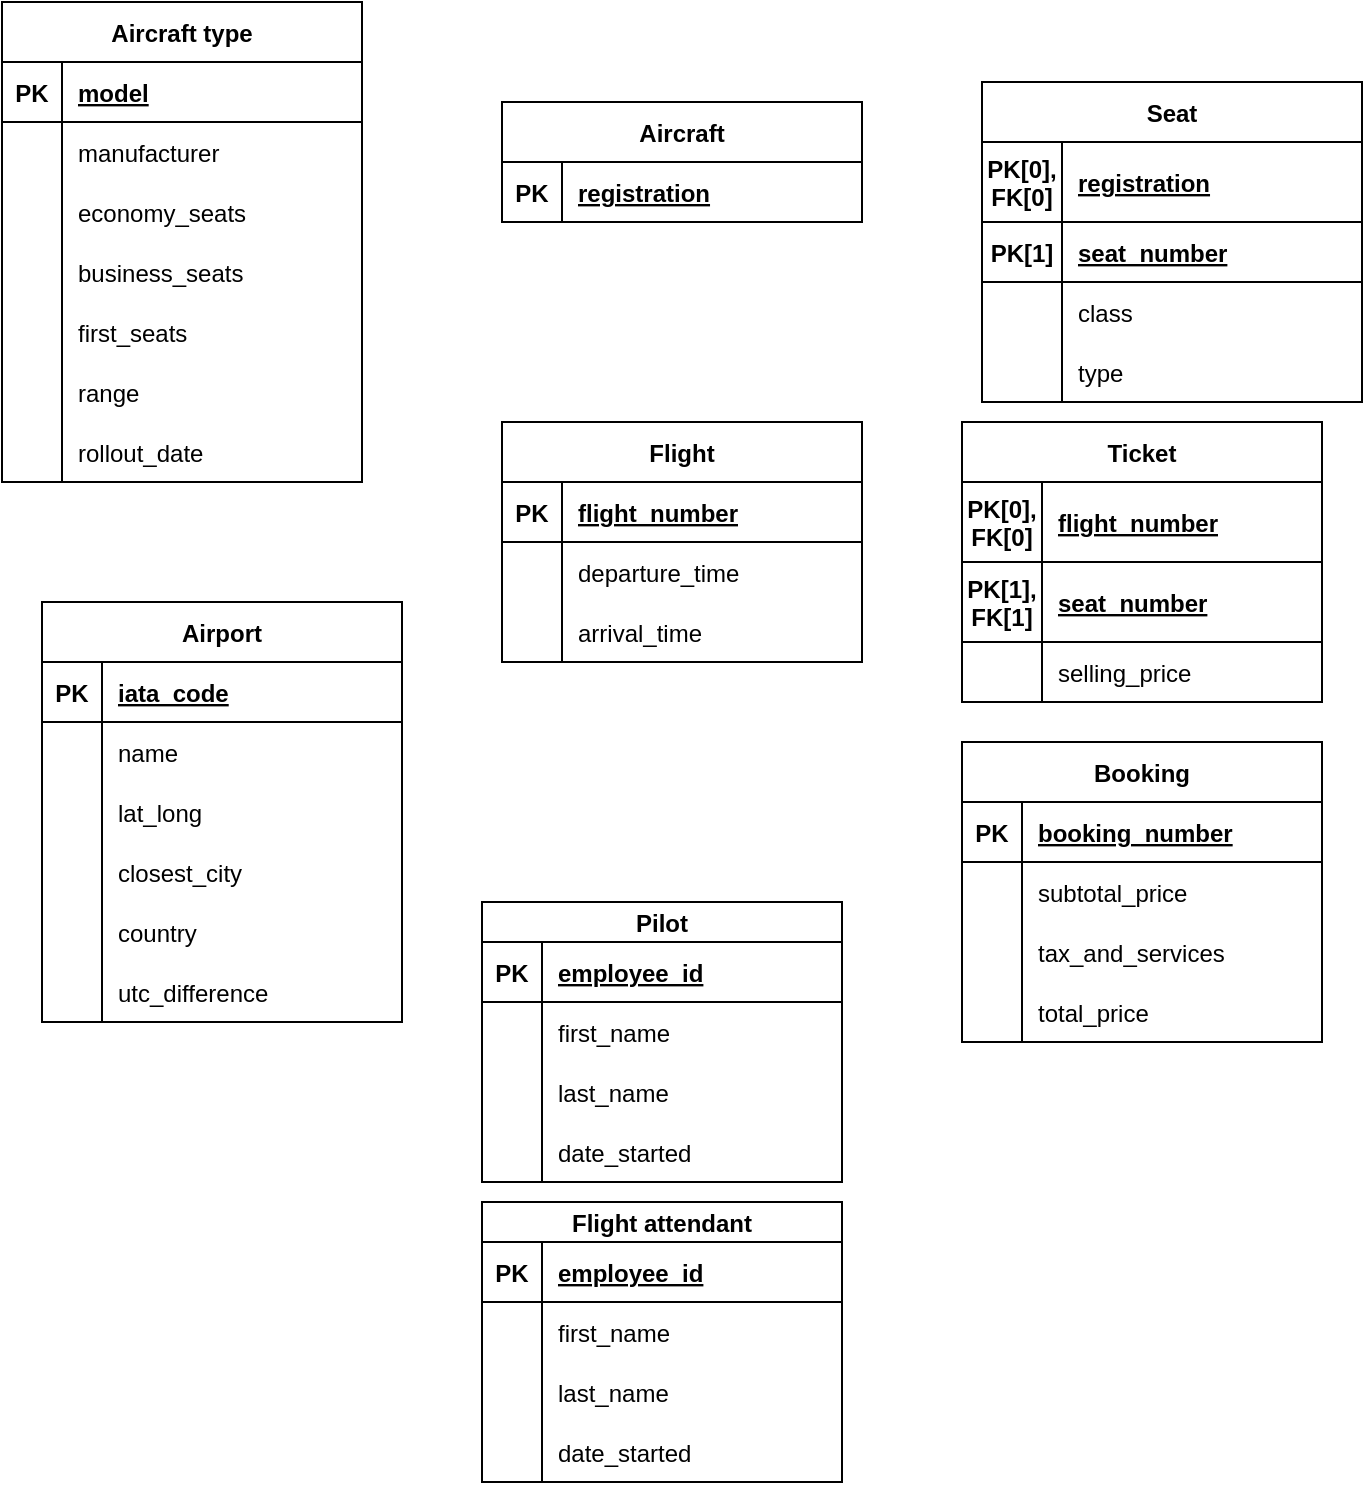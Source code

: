 <mxfile version="13.8.0" type="github">
  <diagram id="R2lEEEUBdFMjLlhIrx00" name="Page-1">
    <mxGraphModel dx="633" dy="665" grid="1" gridSize="10" guides="1" tooltips="1" connect="1" arrows="1" fold="1" page="1" pageScale="1" pageWidth="850" pageHeight="1100" math="0" shadow="0" extFonts="Permanent Marker^https://fonts.googleapis.com/css?family=Permanent+Marker">
      <root>
        <mxCell id="0" />
        <mxCell id="1" parent="0" />
        <mxCell id="omaE2LV8dUg3B53Vwz0E-17" value="Airport" style="shape=table;startSize=30;container=1;collapsible=1;childLayout=tableLayout;fixedRows=1;rowLines=0;fontStyle=1;align=center;resizeLast=1;" vertex="1" parent="1">
          <mxGeometry x="60" y="520" width="180" height="210" as="geometry">
            <mxRectangle x="60" y="310" width="70" height="30" as="alternateBounds" />
          </mxGeometry>
        </mxCell>
        <mxCell id="omaE2LV8dUg3B53Vwz0E-18" value="" style="shape=partialRectangle;collapsible=0;dropTarget=0;pointerEvents=0;fillColor=none;top=0;left=0;bottom=1;right=0;points=[[0,0.5],[1,0.5]];portConstraint=eastwest;" vertex="1" parent="omaE2LV8dUg3B53Vwz0E-17">
          <mxGeometry y="30" width="180" height="30" as="geometry" />
        </mxCell>
        <mxCell id="omaE2LV8dUg3B53Vwz0E-19" value="PK" style="shape=partialRectangle;connectable=0;fillColor=none;top=0;left=0;bottom=0;right=0;fontStyle=1;overflow=hidden;" vertex="1" parent="omaE2LV8dUg3B53Vwz0E-18">
          <mxGeometry width="30" height="30" as="geometry" />
        </mxCell>
        <mxCell id="omaE2LV8dUg3B53Vwz0E-20" value="iata_code" style="shape=partialRectangle;connectable=0;fillColor=none;top=0;left=0;bottom=0;right=0;align=left;spacingLeft=6;fontStyle=5;overflow=hidden;" vertex="1" parent="omaE2LV8dUg3B53Vwz0E-18">
          <mxGeometry x="30" width="150" height="30" as="geometry" />
        </mxCell>
        <mxCell id="omaE2LV8dUg3B53Vwz0E-21" value="" style="shape=partialRectangle;collapsible=0;dropTarget=0;pointerEvents=0;fillColor=none;top=0;left=0;bottom=0;right=0;points=[[0,0.5],[1,0.5]];portConstraint=eastwest;" vertex="1" parent="omaE2LV8dUg3B53Vwz0E-17">
          <mxGeometry y="60" width="180" height="30" as="geometry" />
        </mxCell>
        <mxCell id="omaE2LV8dUg3B53Vwz0E-22" value="" style="shape=partialRectangle;connectable=0;fillColor=none;top=0;left=0;bottom=0;right=0;editable=1;overflow=hidden;" vertex="1" parent="omaE2LV8dUg3B53Vwz0E-21">
          <mxGeometry width="30" height="30" as="geometry" />
        </mxCell>
        <mxCell id="omaE2LV8dUg3B53Vwz0E-23" value="name" style="shape=partialRectangle;connectable=0;fillColor=none;top=0;left=0;bottom=0;right=0;align=left;spacingLeft=6;overflow=hidden;" vertex="1" parent="omaE2LV8dUg3B53Vwz0E-21">
          <mxGeometry x="30" width="150" height="30" as="geometry" />
        </mxCell>
        <mxCell id="omaE2LV8dUg3B53Vwz0E-27" value="" style="shape=partialRectangle;collapsible=0;dropTarget=0;pointerEvents=0;fillColor=none;top=0;left=0;bottom=0;right=0;points=[[0,0.5],[1,0.5]];portConstraint=eastwest;" vertex="1" parent="omaE2LV8dUg3B53Vwz0E-17">
          <mxGeometry y="90" width="180" height="30" as="geometry" />
        </mxCell>
        <mxCell id="omaE2LV8dUg3B53Vwz0E-28" value="" style="shape=partialRectangle;connectable=0;fillColor=none;top=0;left=0;bottom=0;right=0;editable=1;overflow=hidden;" vertex="1" parent="omaE2LV8dUg3B53Vwz0E-27">
          <mxGeometry width="30" height="30" as="geometry" />
        </mxCell>
        <mxCell id="omaE2LV8dUg3B53Vwz0E-29" value="lat_long" style="shape=partialRectangle;connectable=0;fillColor=none;top=0;left=0;bottom=0;right=0;align=left;spacingLeft=6;overflow=hidden;" vertex="1" parent="omaE2LV8dUg3B53Vwz0E-27">
          <mxGeometry x="30" width="150" height="30" as="geometry" />
        </mxCell>
        <mxCell id="omaE2LV8dUg3B53Vwz0E-24" value="" style="shape=partialRectangle;collapsible=0;dropTarget=0;pointerEvents=0;fillColor=none;top=0;left=0;bottom=0;right=0;points=[[0,0.5],[1,0.5]];portConstraint=eastwest;" vertex="1" parent="omaE2LV8dUg3B53Vwz0E-17">
          <mxGeometry y="120" width="180" height="30" as="geometry" />
        </mxCell>
        <mxCell id="omaE2LV8dUg3B53Vwz0E-25" value="" style="shape=partialRectangle;connectable=0;fillColor=none;top=0;left=0;bottom=0;right=0;editable=1;overflow=hidden;" vertex="1" parent="omaE2LV8dUg3B53Vwz0E-24">
          <mxGeometry width="30" height="30" as="geometry" />
        </mxCell>
        <mxCell id="omaE2LV8dUg3B53Vwz0E-26" value="closest_city" style="shape=partialRectangle;connectable=0;fillColor=none;top=0;left=0;bottom=0;right=0;align=left;spacingLeft=6;overflow=hidden;" vertex="1" parent="omaE2LV8dUg3B53Vwz0E-24">
          <mxGeometry x="30" width="150" height="30" as="geometry" />
        </mxCell>
        <mxCell id="omaE2LV8dUg3B53Vwz0E-45" style="shape=partialRectangle;collapsible=0;dropTarget=0;pointerEvents=0;fillColor=none;top=0;left=0;bottom=0;right=0;points=[[0,0.5],[1,0.5]];portConstraint=eastwest;" vertex="1" parent="omaE2LV8dUg3B53Vwz0E-17">
          <mxGeometry y="150" width="180" height="30" as="geometry" />
        </mxCell>
        <mxCell id="omaE2LV8dUg3B53Vwz0E-46" style="shape=partialRectangle;connectable=0;fillColor=none;top=0;left=0;bottom=0;right=0;editable=1;overflow=hidden;" vertex="1" parent="omaE2LV8dUg3B53Vwz0E-45">
          <mxGeometry width="30" height="30" as="geometry" />
        </mxCell>
        <mxCell id="omaE2LV8dUg3B53Vwz0E-47" value="country" style="shape=partialRectangle;connectable=0;fillColor=none;top=0;left=0;bottom=0;right=0;align=left;spacingLeft=6;overflow=hidden;" vertex="1" parent="omaE2LV8dUg3B53Vwz0E-45">
          <mxGeometry x="30" width="150" height="30" as="geometry" />
        </mxCell>
        <mxCell id="omaE2LV8dUg3B53Vwz0E-48" style="shape=partialRectangle;collapsible=0;dropTarget=0;pointerEvents=0;fillColor=none;top=0;left=0;bottom=0;right=0;points=[[0,0.5],[1,0.5]];portConstraint=eastwest;" vertex="1" parent="omaE2LV8dUg3B53Vwz0E-17">
          <mxGeometry y="180" width="180" height="30" as="geometry" />
        </mxCell>
        <mxCell id="omaE2LV8dUg3B53Vwz0E-49" style="shape=partialRectangle;connectable=0;fillColor=none;top=0;left=0;bottom=0;right=0;editable=1;overflow=hidden;" vertex="1" parent="omaE2LV8dUg3B53Vwz0E-48">
          <mxGeometry width="30" height="30" as="geometry" />
        </mxCell>
        <mxCell id="omaE2LV8dUg3B53Vwz0E-50" value="utc_difference" style="shape=partialRectangle;connectable=0;fillColor=none;top=0;left=0;bottom=0;right=0;align=left;spacingLeft=6;overflow=hidden;" vertex="1" parent="omaE2LV8dUg3B53Vwz0E-48">
          <mxGeometry x="30" width="150" height="30" as="geometry" />
        </mxCell>
        <mxCell id="omaE2LV8dUg3B53Vwz0E-83" value="Pilot" style="shape=table;startSize=20;container=1;collapsible=1;childLayout=tableLayout;fixedRows=1;rowLines=0;fontStyle=1;align=center;resizeLast=1;" vertex="1" parent="1">
          <mxGeometry x="280" y="670" width="180" height="140" as="geometry" />
        </mxCell>
        <mxCell id="omaE2LV8dUg3B53Vwz0E-84" value="" style="shape=partialRectangle;collapsible=0;dropTarget=0;pointerEvents=0;fillColor=none;top=0;left=0;bottom=1;right=0;points=[[0,0.5],[1,0.5]];portConstraint=eastwest;" vertex="1" parent="omaE2LV8dUg3B53Vwz0E-83">
          <mxGeometry y="20" width="180" height="30" as="geometry" />
        </mxCell>
        <mxCell id="omaE2LV8dUg3B53Vwz0E-85" value="PK" style="shape=partialRectangle;connectable=0;fillColor=none;top=0;left=0;bottom=0;right=0;fontStyle=1;overflow=hidden;" vertex="1" parent="omaE2LV8dUg3B53Vwz0E-84">
          <mxGeometry width="30" height="30" as="geometry" />
        </mxCell>
        <mxCell id="omaE2LV8dUg3B53Vwz0E-86" value="employee_id" style="shape=partialRectangle;connectable=0;fillColor=none;top=0;left=0;bottom=0;right=0;align=left;spacingLeft=6;fontStyle=5;overflow=hidden;" vertex="1" parent="omaE2LV8dUg3B53Vwz0E-84">
          <mxGeometry x="30" width="150" height="30" as="geometry" />
        </mxCell>
        <mxCell id="omaE2LV8dUg3B53Vwz0E-87" value="" style="shape=partialRectangle;collapsible=0;dropTarget=0;pointerEvents=0;fillColor=none;top=0;left=0;bottom=0;right=0;points=[[0,0.5],[1,0.5]];portConstraint=eastwest;" vertex="1" parent="omaE2LV8dUg3B53Vwz0E-83">
          <mxGeometry y="50" width="180" height="30" as="geometry" />
        </mxCell>
        <mxCell id="omaE2LV8dUg3B53Vwz0E-88" value="" style="shape=partialRectangle;connectable=0;fillColor=none;top=0;left=0;bottom=0;right=0;editable=1;overflow=hidden;" vertex="1" parent="omaE2LV8dUg3B53Vwz0E-87">
          <mxGeometry width="30" height="30" as="geometry" />
        </mxCell>
        <mxCell id="omaE2LV8dUg3B53Vwz0E-89" value="first_name" style="shape=partialRectangle;connectable=0;fillColor=none;top=0;left=0;bottom=0;right=0;align=left;spacingLeft=6;overflow=hidden;" vertex="1" parent="omaE2LV8dUg3B53Vwz0E-87">
          <mxGeometry x="30" width="150" height="30" as="geometry" />
        </mxCell>
        <mxCell id="omaE2LV8dUg3B53Vwz0E-90" value="" style="shape=partialRectangle;collapsible=0;dropTarget=0;pointerEvents=0;fillColor=none;top=0;left=0;bottom=0;right=0;points=[[0,0.5],[1,0.5]];portConstraint=eastwest;" vertex="1" parent="omaE2LV8dUg3B53Vwz0E-83">
          <mxGeometry y="80" width="180" height="30" as="geometry" />
        </mxCell>
        <mxCell id="omaE2LV8dUg3B53Vwz0E-91" value="" style="shape=partialRectangle;connectable=0;fillColor=none;top=0;left=0;bottom=0;right=0;editable=1;overflow=hidden;" vertex="1" parent="omaE2LV8dUg3B53Vwz0E-90">
          <mxGeometry width="30" height="30" as="geometry" />
        </mxCell>
        <mxCell id="omaE2LV8dUg3B53Vwz0E-92" value="last_name" style="shape=partialRectangle;connectable=0;fillColor=none;top=0;left=0;bottom=0;right=0;align=left;spacingLeft=6;overflow=hidden;" vertex="1" parent="omaE2LV8dUg3B53Vwz0E-90">
          <mxGeometry x="30" width="150" height="30" as="geometry" />
        </mxCell>
        <mxCell id="omaE2LV8dUg3B53Vwz0E-93" value="" style="shape=partialRectangle;collapsible=0;dropTarget=0;pointerEvents=0;fillColor=none;top=0;left=0;bottom=0;right=0;points=[[0,0.5],[1,0.5]];portConstraint=eastwest;" vertex="1" parent="omaE2LV8dUg3B53Vwz0E-83">
          <mxGeometry y="110" width="180" height="30" as="geometry" />
        </mxCell>
        <mxCell id="omaE2LV8dUg3B53Vwz0E-94" value="" style="shape=partialRectangle;connectable=0;fillColor=none;top=0;left=0;bottom=0;right=0;editable=1;overflow=hidden;" vertex="1" parent="omaE2LV8dUg3B53Vwz0E-93">
          <mxGeometry width="30" height="30" as="geometry" />
        </mxCell>
        <mxCell id="omaE2LV8dUg3B53Vwz0E-95" value="date_started" style="shape=partialRectangle;connectable=0;fillColor=none;top=0;left=0;bottom=0;right=0;align=left;spacingLeft=6;overflow=hidden;" vertex="1" parent="omaE2LV8dUg3B53Vwz0E-93">
          <mxGeometry x="30" width="150" height="30" as="geometry" />
        </mxCell>
        <mxCell id="omaE2LV8dUg3B53Vwz0E-51" value="Aircraft type" style="shape=table;startSize=30;container=1;collapsible=1;childLayout=tableLayout;fixedRows=1;rowLines=0;fontStyle=1;align=center;resizeLast=1;" vertex="1" parent="1">
          <mxGeometry x="40" y="220" width="180" height="240" as="geometry" />
        </mxCell>
        <mxCell id="omaE2LV8dUg3B53Vwz0E-52" value="" style="shape=partialRectangle;collapsible=0;dropTarget=0;pointerEvents=0;fillColor=none;top=0;left=0;bottom=1;right=0;points=[[0,0.5],[1,0.5]];portConstraint=eastwest;" vertex="1" parent="omaE2LV8dUg3B53Vwz0E-51">
          <mxGeometry y="30" width="180" height="30" as="geometry" />
        </mxCell>
        <mxCell id="omaE2LV8dUg3B53Vwz0E-53" value="PK" style="shape=partialRectangle;connectable=0;fillColor=none;top=0;left=0;bottom=0;right=0;fontStyle=1;overflow=hidden;" vertex="1" parent="omaE2LV8dUg3B53Vwz0E-52">
          <mxGeometry width="30" height="30" as="geometry" />
        </mxCell>
        <mxCell id="omaE2LV8dUg3B53Vwz0E-54" value="model" style="shape=partialRectangle;connectable=0;fillColor=none;top=0;left=0;bottom=0;right=0;align=left;spacingLeft=6;fontStyle=5;overflow=hidden;" vertex="1" parent="omaE2LV8dUg3B53Vwz0E-52">
          <mxGeometry x="30" width="150" height="30" as="geometry" />
        </mxCell>
        <mxCell id="omaE2LV8dUg3B53Vwz0E-55" value="" style="shape=partialRectangle;collapsible=0;dropTarget=0;pointerEvents=0;fillColor=none;top=0;left=0;bottom=0;right=0;points=[[0,0.5],[1,0.5]];portConstraint=eastwest;" vertex="1" parent="omaE2LV8dUg3B53Vwz0E-51">
          <mxGeometry y="60" width="180" height="30" as="geometry" />
        </mxCell>
        <mxCell id="omaE2LV8dUg3B53Vwz0E-56" value="" style="shape=partialRectangle;connectable=0;fillColor=none;top=0;left=0;bottom=0;right=0;editable=1;overflow=hidden;" vertex="1" parent="omaE2LV8dUg3B53Vwz0E-55">
          <mxGeometry width="30" height="30" as="geometry" />
        </mxCell>
        <mxCell id="omaE2LV8dUg3B53Vwz0E-57" value="manufacturer" style="shape=partialRectangle;connectable=0;fillColor=none;top=0;left=0;bottom=0;right=0;align=left;spacingLeft=6;overflow=hidden;" vertex="1" parent="omaE2LV8dUg3B53Vwz0E-55">
          <mxGeometry x="30" width="150" height="30" as="geometry" />
        </mxCell>
        <mxCell id="omaE2LV8dUg3B53Vwz0E-58" value="" style="shape=partialRectangle;collapsible=0;dropTarget=0;pointerEvents=0;fillColor=none;top=0;left=0;bottom=0;right=0;points=[[0,0.5],[1,0.5]];portConstraint=eastwest;" vertex="1" parent="omaE2LV8dUg3B53Vwz0E-51">
          <mxGeometry y="90" width="180" height="30" as="geometry" />
        </mxCell>
        <mxCell id="omaE2LV8dUg3B53Vwz0E-59" value="" style="shape=partialRectangle;connectable=0;fillColor=none;top=0;left=0;bottom=0;right=0;editable=1;overflow=hidden;" vertex="1" parent="omaE2LV8dUg3B53Vwz0E-58">
          <mxGeometry width="30" height="30" as="geometry" />
        </mxCell>
        <mxCell id="omaE2LV8dUg3B53Vwz0E-60" value="economy_seats" style="shape=partialRectangle;connectable=0;fillColor=none;top=0;left=0;bottom=0;right=0;align=left;spacingLeft=6;overflow=hidden;" vertex="1" parent="omaE2LV8dUg3B53Vwz0E-58">
          <mxGeometry x="30" width="150" height="30" as="geometry" />
        </mxCell>
        <mxCell id="omaE2LV8dUg3B53Vwz0E-61" value="" style="shape=partialRectangle;collapsible=0;dropTarget=0;pointerEvents=0;fillColor=none;top=0;left=0;bottom=0;right=0;points=[[0,0.5],[1,0.5]];portConstraint=eastwest;" vertex="1" parent="omaE2LV8dUg3B53Vwz0E-51">
          <mxGeometry y="120" width="180" height="30" as="geometry" />
        </mxCell>
        <mxCell id="omaE2LV8dUg3B53Vwz0E-62" value="" style="shape=partialRectangle;connectable=0;fillColor=none;top=0;left=0;bottom=0;right=0;editable=1;overflow=hidden;" vertex="1" parent="omaE2LV8dUg3B53Vwz0E-61">
          <mxGeometry width="30" height="30" as="geometry" />
        </mxCell>
        <mxCell id="omaE2LV8dUg3B53Vwz0E-63" value="business_seats" style="shape=partialRectangle;connectable=0;fillColor=none;top=0;left=0;bottom=0;right=0;align=left;spacingLeft=6;overflow=hidden;" vertex="1" parent="omaE2LV8dUg3B53Vwz0E-61">
          <mxGeometry x="30" width="150" height="30" as="geometry" />
        </mxCell>
        <mxCell id="omaE2LV8dUg3B53Vwz0E-64" style="shape=partialRectangle;collapsible=0;dropTarget=0;pointerEvents=0;fillColor=none;top=0;left=0;bottom=0;right=0;points=[[0,0.5],[1,0.5]];portConstraint=eastwest;" vertex="1" parent="omaE2LV8dUg3B53Vwz0E-51">
          <mxGeometry y="150" width="180" height="30" as="geometry" />
        </mxCell>
        <mxCell id="omaE2LV8dUg3B53Vwz0E-65" style="shape=partialRectangle;connectable=0;fillColor=none;top=0;left=0;bottom=0;right=0;editable=1;overflow=hidden;" vertex="1" parent="omaE2LV8dUg3B53Vwz0E-64">
          <mxGeometry width="30" height="30" as="geometry" />
        </mxCell>
        <mxCell id="omaE2LV8dUg3B53Vwz0E-66" value="first_seats" style="shape=partialRectangle;connectable=0;fillColor=none;top=0;left=0;bottom=0;right=0;align=left;spacingLeft=6;overflow=hidden;" vertex="1" parent="omaE2LV8dUg3B53Vwz0E-64">
          <mxGeometry x="30" width="150" height="30" as="geometry" />
        </mxCell>
        <mxCell id="omaE2LV8dUg3B53Vwz0E-67" style="shape=partialRectangle;collapsible=0;dropTarget=0;pointerEvents=0;fillColor=none;top=0;left=0;bottom=0;right=0;points=[[0,0.5],[1,0.5]];portConstraint=eastwest;" vertex="1" parent="omaE2LV8dUg3B53Vwz0E-51">
          <mxGeometry y="180" width="180" height="30" as="geometry" />
        </mxCell>
        <mxCell id="omaE2LV8dUg3B53Vwz0E-68" style="shape=partialRectangle;connectable=0;fillColor=none;top=0;left=0;bottom=0;right=0;editable=1;overflow=hidden;" vertex="1" parent="omaE2LV8dUg3B53Vwz0E-67">
          <mxGeometry width="30" height="30" as="geometry" />
        </mxCell>
        <mxCell id="omaE2LV8dUg3B53Vwz0E-69" value="range" style="shape=partialRectangle;connectable=0;fillColor=none;top=0;left=0;bottom=0;right=0;align=left;spacingLeft=6;overflow=hidden;" vertex="1" parent="omaE2LV8dUg3B53Vwz0E-67">
          <mxGeometry x="30" width="150" height="30" as="geometry" />
        </mxCell>
        <mxCell id="omaE2LV8dUg3B53Vwz0E-109" style="shape=partialRectangle;collapsible=0;dropTarget=0;pointerEvents=0;fillColor=none;top=0;left=0;bottom=0;right=0;points=[[0,0.5],[1,0.5]];portConstraint=eastwest;" vertex="1" parent="omaE2LV8dUg3B53Vwz0E-51">
          <mxGeometry y="210" width="180" height="30" as="geometry" />
        </mxCell>
        <mxCell id="omaE2LV8dUg3B53Vwz0E-110" style="shape=partialRectangle;connectable=0;fillColor=none;top=0;left=0;bottom=0;right=0;editable=1;overflow=hidden;" vertex="1" parent="omaE2LV8dUg3B53Vwz0E-109">
          <mxGeometry width="30" height="30" as="geometry" />
        </mxCell>
        <mxCell id="omaE2LV8dUg3B53Vwz0E-111" value="rollout_date" style="shape=partialRectangle;connectable=0;fillColor=none;top=0;left=0;bottom=0;right=0;align=left;spacingLeft=6;overflow=hidden;" vertex="1" parent="omaE2LV8dUg3B53Vwz0E-109">
          <mxGeometry x="30" width="150" height="30" as="geometry" />
        </mxCell>
        <mxCell id="omaE2LV8dUg3B53Vwz0E-113" value="Seat" style="shape=table;startSize=30;container=1;collapsible=1;childLayout=tableLayout;fixedRows=1;rowLines=0;fontStyle=1;align=center;resizeLast=1;" vertex="1" parent="1">
          <mxGeometry x="530" y="260" width="190" height="160" as="geometry" />
        </mxCell>
        <mxCell id="omaE2LV8dUg3B53Vwz0E-114" value="" style="shape=partialRectangle;collapsible=0;dropTarget=0;pointerEvents=0;fillColor=none;top=0;left=0;bottom=1;right=0;points=[[0,0.5],[1,0.5]];portConstraint=eastwest;" vertex="1" parent="omaE2LV8dUg3B53Vwz0E-113">
          <mxGeometry y="30" width="190" height="40" as="geometry" />
        </mxCell>
        <mxCell id="omaE2LV8dUg3B53Vwz0E-115" value="PK[0],&#xa;FK[0]" style="shape=partialRectangle;connectable=0;fillColor=none;top=0;left=0;bottom=0;right=0;fontStyle=1;overflow=hidden;" vertex="1" parent="omaE2LV8dUg3B53Vwz0E-114">
          <mxGeometry width="40" height="40" as="geometry" />
        </mxCell>
        <mxCell id="omaE2LV8dUg3B53Vwz0E-116" value="registration" style="shape=partialRectangle;connectable=0;fillColor=none;top=0;left=0;bottom=0;right=0;align=left;spacingLeft=6;fontStyle=5;overflow=hidden;" vertex="1" parent="omaE2LV8dUg3B53Vwz0E-114">
          <mxGeometry x="40" width="150" height="40" as="geometry" />
        </mxCell>
        <mxCell id="omaE2LV8dUg3B53Vwz0E-129" style="shape=partialRectangle;collapsible=0;dropTarget=0;pointerEvents=0;fillColor=none;top=0;left=0;bottom=1;right=0;points=[[0,0.5],[1,0.5]];portConstraint=eastwest;" vertex="1" parent="omaE2LV8dUg3B53Vwz0E-113">
          <mxGeometry y="70" width="190" height="30" as="geometry" />
        </mxCell>
        <mxCell id="omaE2LV8dUg3B53Vwz0E-130" value="PK[1]" style="shape=partialRectangle;connectable=0;fillColor=none;top=0;left=0;bottom=0;right=0;fontStyle=1;overflow=hidden;" vertex="1" parent="omaE2LV8dUg3B53Vwz0E-129">
          <mxGeometry width="40" height="30" as="geometry" />
        </mxCell>
        <mxCell id="omaE2LV8dUg3B53Vwz0E-131" value="seat_number" style="shape=partialRectangle;connectable=0;fillColor=none;top=0;left=0;bottom=0;right=0;align=left;spacingLeft=6;fontStyle=5;overflow=hidden;" vertex="1" parent="omaE2LV8dUg3B53Vwz0E-129">
          <mxGeometry x="40" width="150" height="30" as="geometry" />
        </mxCell>
        <mxCell id="omaE2LV8dUg3B53Vwz0E-117" value="" style="shape=partialRectangle;collapsible=0;dropTarget=0;pointerEvents=0;fillColor=none;top=0;left=0;bottom=0;right=0;points=[[0,0.5],[1,0.5]];portConstraint=eastwest;" vertex="1" parent="omaE2LV8dUg3B53Vwz0E-113">
          <mxGeometry y="100" width="190" height="30" as="geometry" />
        </mxCell>
        <mxCell id="omaE2LV8dUg3B53Vwz0E-118" value="" style="shape=partialRectangle;connectable=0;fillColor=none;top=0;left=0;bottom=0;right=0;editable=1;overflow=hidden;" vertex="1" parent="omaE2LV8dUg3B53Vwz0E-117">
          <mxGeometry width="40" height="30" as="geometry" />
        </mxCell>
        <mxCell id="omaE2LV8dUg3B53Vwz0E-119" value="class" style="shape=partialRectangle;connectable=0;fillColor=none;top=0;left=0;bottom=0;right=0;align=left;spacingLeft=6;overflow=hidden;" vertex="1" parent="omaE2LV8dUg3B53Vwz0E-117">
          <mxGeometry x="40" width="150" height="30" as="geometry" />
        </mxCell>
        <mxCell id="omaE2LV8dUg3B53Vwz0E-120" value="" style="shape=partialRectangle;collapsible=0;dropTarget=0;pointerEvents=0;fillColor=none;top=0;left=0;bottom=0;right=0;points=[[0,0.5],[1,0.5]];portConstraint=eastwest;" vertex="1" parent="omaE2LV8dUg3B53Vwz0E-113">
          <mxGeometry y="130" width="190" height="30" as="geometry" />
        </mxCell>
        <mxCell id="omaE2LV8dUg3B53Vwz0E-121" value="" style="shape=partialRectangle;connectable=0;fillColor=none;top=0;left=0;bottom=0;right=0;editable=1;overflow=hidden;" vertex="1" parent="omaE2LV8dUg3B53Vwz0E-120">
          <mxGeometry width="40" height="30" as="geometry" />
        </mxCell>
        <mxCell id="omaE2LV8dUg3B53Vwz0E-122" value="type" style="shape=partialRectangle;connectable=0;fillColor=none;top=0;left=0;bottom=0;right=0;align=left;spacingLeft=6;overflow=hidden;" vertex="1" parent="omaE2LV8dUg3B53Vwz0E-120">
          <mxGeometry x="40" width="150" height="30" as="geometry" />
        </mxCell>
        <mxCell id="omaE2LV8dUg3B53Vwz0E-70" value="Aircraft" style="shape=table;startSize=30;container=1;collapsible=1;childLayout=tableLayout;fixedRows=1;rowLines=0;fontStyle=1;align=center;resizeLast=1;" vertex="1" parent="1">
          <mxGeometry x="290" y="270" width="180" height="60" as="geometry" />
        </mxCell>
        <mxCell id="omaE2LV8dUg3B53Vwz0E-71" value="" style="shape=partialRectangle;collapsible=0;dropTarget=0;pointerEvents=0;fillColor=none;top=0;left=0;bottom=1;right=0;points=[[0,0.5],[1,0.5]];portConstraint=eastwest;" vertex="1" parent="omaE2LV8dUg3B53Vwz0E-70">
          <mxGeometry y="30" width="180" height="30" as="geometry" />
        </mxCell>
        <mxCell id="omaE2LV8dUg3B53Vwz0E-72" value="PK" style="shape=partialRectangle;connectable=0;fillColor=none;top=0;left=0;bottom=0;right=0;fontStyle=1;overflow=hidden;" vertex="1" parent="omaE2LV8dUg3B53Vwz0E-71">
          <mxGeometry width="30" height="30" as="geometry" />
        </mxCell>
        <mxCell id="omaE2LV8dUg3B53Vwz0E-73" value="registration" style="shape=partialRectangle;connectable=0;fillColor=none;top=0;left=0;bottom=0;right=0;align=left;spacingLeft=6;fontStyle=5;overflow=hidden;" vertex="1" parent="omaE2LV8dUg3B53Vwz0E-71">
          <mxGeometry x="30" width="150" height="30" as="geometry" />
        </mxCell>
        <mxCell id="omaE2LV8dUg3B53Vwz0E-4" value="Flight" style="shape=table;startSize=30;container=1;collapsible=1;childLayout=tableLayout;fixedRows=1;rowLines=0;fontStyle=1;align=center;resizeLast=1;" vertex="1" parent="1">
          <mxGeometry x="290" y="430" width="180" height="120" as="geometry" />
        </mxCell>
        <mxCell id="omaE2LV8dUg3B53Vwz0E-5" value="" style="shape=partialRectangle;collapsible=0;dropTarget=0;pointerEvents=0;fillColor=none;top=0;left=0;bottom=1;right=0;points=[[0,0.5],[1,0.5]];portConstraint=eastwest;" vertex="1" parent="omaE2LV8dUg3B53Vwz0E-4">
          <mxGeometry y="30" width="180" height="30" as="geometry" />
        </mxCell>
        <mxCell id="omaE2LV8dUg3B53Vwz0E-6" value="PK" style="shape=partialRectangle;connectable=0;fillColor=none;top=0;left=0;bottom=0;right=0;fontStyle=1;overflow=hidden;" vertex="1" parent="omaE2LV8dUg3B53Vwz0E-5">
          <mxGeometry width="30" height="30" as="geometry" />
        </mxCell>
        <mxCell id="omaE2LV8dUg3B53Vwz0E-7" value="flight_number" style="shape=partialRectangle;connectable=0;fillColor=none;top=0;left=0;bottom=0;right=0;align=left;spacingLeft=6;fontStyle=5;overflow=hidden;" vertex="1" parent="omaE2LV8dUg3B53Vwz0E-5">
          <mxGeometry x="30" width="150" height="30" as="geometry" />
        </mxCell>
        <mxCell id="omaE2LV8dUg3B53Vwz0E-8" value="" style="shape=partialRectangle;collapsible=0;dropTarget=0;pointerEvents=0;fillColor=none;top=0;left=0;bottom=0;right=0;points=[[0,0.5],[1,0.5]];portConstraint=eastwest;" vertex="1" parent="omaE2LV8dUg3B53Vwz0E-4">
          <mxGeometry y="60" width="180" height="30" as="geometry" />
        </mxCell>
        <mxCell id="omaE2LV8dUg3B53Vwz0E-9" value="" style="shape=partialRectangle;connectable=0;fillColor=none;top=0;left=0;bottom=0;right=0;editable=1;overflow=hidden;" vertex="1" parent="omaE2LV8dUg3B53Vwz0E-8">
          <mxGeometry width="30" height="30" as="geometry" />
        </mxCell>
        <mxCell id="omaE2LV8dUg3B53Vwz0E-10" value="departure_time" style="shape=partialRectangle;connectable=0;fillColor=none;top=0;left=0;bottom=0;right=0;align=left;spacingLeft=6;overflow=hidden;" vertex="1" parent="omaE2LV8dUg3B53Vwz0E-8">
          <mxGeometry x="30" width="150" height="30" as="geometry" />
        </mxCell>
        <mxCell id="omaE2LV8dUg3B53Vwz0E-11" value="" style="shape=partialRectangle;collapsible=0;dropTarget=0;pointerEvents=0;fillColor=none;top=0;left=0;bottom=0;right=0;points=[[0,0.5],[1,0.5]];portConstraint=eastwest;" vertex="1" parent="omaE2LV8dUg3B53Vwz0E-4">
          <mxGeometry y="90" width="180" height="30" as="geometry" />
        </mxCell>
        <mxCell id="omaE2LV8dUg3B53Vwz0E-12" value="" style="shape=partialRectangle;connectable=0;fillColor=none;top=0;left=0;bottom=0;right=0;editable=1;overflow=hidden;" vertex="1" parent="omaE2LV8dUg3B53Vwz0E-11">
          <mxGeometry width="30" height="30" as="geometry" />
        </mxCell>
        <mxCell id="omaE2LV8dUg3B53Vwz0E-13" value="arrival_time" style="shape=partialRectangle;connectable=0;fillColor=none;top=0;left=0;bottom=0;right=0;align=left;spacingLeft=6;overflow=hidden;" vertex="1" parent="omaE2LV8dUg3B53Vwz0E-11">
          <mxGeometry x="30" width="150" height="30" as="geometry" />
        </mxCell>
        <mxCell id="omaE2LV8dUg3B53Vwz0E-132" value="Ticket" style="shape=table;startSize=30;container=1;collapsible=1;childLayout=tableLayout;fixedRows=1;rowLines=0;fontStyle=1;align=center;resizeLast=1;" vertex="1" parent="1">
          <mxGeometry x="520" y="430" width="180" height="140" as="geometry" />
        </mxCell>
        <mxCell id="omaE2LV8dUg3B53Vwz0E-133" value="" style="shape=partialRectangle;collapsible=0;dropTarget=0;pointerEvents=0;fillColor=none;top=0;left=0;bottom=1;right=0;points=[[0,0.5],[1,0.5]];portConstraint=eastwest;" vertex="1" parent="omaE2LV8dUg3B53Vwz0E-132">
          <mxGeometry y="30" width="180" height="40" as="geometry" />
        </mxCell>
        <mxCell id="omaE2LV8dUg3B53Vwz0E-134" value="PK[0],&#xa;FK[0]" style="shape=partialRectangle;connectable=0;fillColor=none;top=0;left=0;bottom=0;right=0;fontStyle=1;overflow=hidden;" vertex="1" parent="omaE2LV8dUg3B53Vwz0E-133">
          <mxGeometry width="40" height="40" as="geometry" />
        </mxCell>
        <mxCell id="omaE2LV8dUg3B53Vwz0E-135" value="flight_number" style="shape=partialRectangle;connectable=0;fillColor=none;top=0;left=0;bottom=0;right=0;align=left;spacingLeft=6;fontStyle=5;overflow=hidden;" vertex="1" parent="omaE2LV8dUg3B53Vwz0E-133">
          <mxGeometry x="40" width="140" height="40" as="geometry" />
        </mxCell>
        <mxCell id="omaE2LV8dUg3B53Vwz0E-148" style="shape=partialRectangle;collapsible=0;dropTarget=0;pointerEvents=0;fillColor=none;top=0;left=0;bottom=1;right=0;points=[[0,0.5],[1,0.5]];portConstraint=eastwest;" vertex="1" parent="omaE2LV8dUg3B53Vwz0E-132">
          <mxGeometry y="70" width="180" height="40" as="geometry" />
        </mxCell>
        <mxCell id="omaE2LV8dUg3B53Vwz0E-149" value="PK[1],&#xa;FK[1]" style="shape=partialRectangle;connectable=0;fillColor=none;top=0;left=0;bottom=0;right=0;fontStyle=1;overflow=hidden;" vertex="1" parent="omaE2LV8dUg3B53Vwz0E-148">
          <mxGeometry width="40" height="40" as="geometry" />
        </mxCell>
        <mxCell id="omaE2LV8dUg3B53Vwz0E-150" value="seat_number" style="shape=partialRectangle;connectable=0;fillColor=none;top=0;left=0;bottom=0;right=0;align=left;spacingLeft=6;fontStyle=5;overflow=hidden;" vertex="1" parent="omaE2LV8dUg3B53Vwz0E-148">
          <mxGeometry x="40" width="140" height="40" as="geometry" />
        </mxCell>
        <mxCell id="omaE2LV8dUg3B53Vwz0E-136" value="" style="shape=partialRectangle;collapsible=0;dropTarget=0;pointerEvents=0;fillColor=none;top=0;left=0;bottom=0;right=0;points=[[0,0.5],[1,0.5]];portConstraint=eastwest;" vertex="1" parent="omaE2LV8dUg3B53Vwz0E-132">
          <mxGeometry y="110" width="180" height="30" as="geometry" />
        </mxCell>
        <mxCell id="omaE2LV8dUg3B53Vwz0E-137" value="" style="shape=partialRectangle;connectable=0;fillColor=none;top=0;left=0;bottom=0;right=0;editable=1;overflow=hidden;" vertex="1" parent="omaE2LV8dUg3B53Vwz0E-136">
          <mxGeometry width="40" height="30" as="geometry" />
        </mxCell>
        <mxCell id="omaE2LV8dUg3B53Vwz0E-138" value="selling_price" style="shape=partialRectangle;connectable=0;fillColor=none;top=0;left=0;bottom=0;right=0;align=left;spacingLeft=6;overflow=hidden;" vertex="1" parent="omaE2LV8dUg3B53Vwz0E-136">
          <mxGeometry x="40" width="140" height="30" as="geometry" />
        </mxCell>
        <mxCell id="omaE2LV8dUg3B53Vwz0E-96" value="Flight attendant" style="shape=table;startSize=20;container=1;collapsible=1;childLayout=tableLayout;fixedRows=1;rowLines=0;fontStyle=1;align=center;resizeLast=1;" vertex="1" parent="1">
          <mxGeometry x="280" y="820" width="180" height="140" as="geometry" />
        </mxCell>
        <mxCell id="omaE2LV8dUg3B53Vwz0E-97" value="" style="shape=partialRectangle;collapsible=0;dropTarget=0;pointerEvents=0;fillColor=none;top=0;left=0;bottom=1;right=0;points=[[0,0.5],[1,0.5]];portConstraint=eastwest;" vertex="1" parent="omaE2LV8dUg3B53Vwz0E-96">
          <mxGeometry y="20" width="180" height="30" as="geometry" />
        </mxCell>
        <mxCell id="omaE2LV8dUg3B53Vwz0E-98" value="PK" style="shape=partialRectangle;connectable=0;fillColor=none;top=0;left=0;bottom=0;right=0;fontStyle=1;overflow=hidden;" vertex="1" parent="omaE2LV8dUg3B53Vwz0E-97">
          <mxGeometry width="30" height="30" as="geometry" />
        </mxCell>
        <mxCell id="omaE2LV8dUg3B53Vwz0E-99" value="employee_id" style="shape=partialRectangle;connectable=0;fillColor=none;top=0;left=0;bottom=0;right=0;align=left;spacingLeft=6;fontStyle=5;overflow=hidden;" vertex="1" parent="omaE2LV8dUg3B53Vwz0E-97">
          <mxGeometry x="30" width="150" height="30" as="geometry" />
        </mxCell>
        <mxCell id="omaE2LV8dUg3B53Vwz0E-100" value="" style="shape=partialRectangle;collapsible=0;dropTarget=0;pointerEvents=0;fillColor=none;top=0;left=0;bottom=0;right=0;points=[[0,0.5],[1,0.5]];portConstraint=eastwest;" vertex="1" parent="omaE2LV8dUg3B53Vwz0E-96">
          <mxGeometry y="50" width="180" height="30" as="geometry" />
        </mxCell>
        <mxCell id="omaE2LV8dUg3B53Vwz0E-101" value="" style="shape=partialRectangle;connectable=0;fillColor=none;top=0;left=0;bottom=0;right=0;editable=1;overflow=hidden;" vertex="1" parent="omaE2LV8dUg3B53Vwz0E-100">
          <mxGeometry width="30" height="30" as="geometry" />
        </mxCell>
        <mxCell id="omaE2LV8dUg3B53Vwz0E-102" value="first_name" style="shape=partialRectangle;connectable=0;fillColor=none;top=0;left=0;bottom=0;right=0;align=left;spacingLeft=6;overflow=hidden;" vertex="1" parent="omaE2LV8dUg3B53Vwz0E-100">
          <mxGeometry x="30" width="150" height="30" as="geometry" />
        </mxCell>
        <mxCell id="omaE2LV8dUg3B53Vwz0E-103" value="" style="shape=partialRectangle;collapsible=0;dropTarget=0;pointerEvents=0;fillColor=none;top=0;left=0;bottom=0;right=0;points=[[0,0.5],[1,0.5]];portConstraint=eastwest;" vertex="1" parent="omaE2LV8dUg3B53Vwz0E-96">
          <mxGeometry y="80" width="180" height="30" as="geometry" />
        </mxCell>
        <mxCell id="omaE2LV8dUg3B53Vwz0E-104" value="" style="shape=partialRectangle;connectable=0;fillColor=none;top=0;left=0;bottom=0;right=0;editable=1;overflow=hidden;" vertex="1" parent="omaE2LV8dUg3B53Vwz0E-103">
          <mxGeometry width="30" height="30" as="geometry" />
        </mxCell>
        <mxCell id="omaE2LV8dUg3B53Vwz0E-105" value="last_name" style="shape=partialRectangle;connectable=0;fillColor=none;top=0;left=0;bottom=0;right=0;align=left;spacingLeft=6;overflow=hidden;" vertex="1" parent="omaE2LV8dUg3B53Vwz0E-103">
          <mxGeometry x="30" width="150" height="30" as="geometry" />
        </mxCell>
        <mxCell id="omaE2LV8dUg3B53Vwz0E-106" value="" style="shape=partialRectangle;collapsible=0;dropTarget=0;pointerEvents=0;fillColor=none;top=0;left=0;bottom=0;right=0;points=[[0,0.5],[1,0.5]];portConstraint=eastwest;" vertex="1" parent="omaE2LV8dUg3B53Vwz0E-96">
          <mxGeometry y="110" width="180" height="30" as="geometry" />
        </mxCell>
        <mxCell id="omaE2LV8dUg3B53Vwz0E-107" value="" style="shape=partialRectangle;connectable=0;fillColor=none;top=0;left=0;bottom=0;right=0;editable=1;overflow=hidden;" vertex="1" parent="omaE2LV8dUg3B53Vwz0E-106">
          <mxGeometry width="30" height="30" as="geometry" />
        </mxCell>
        <mxCell id="omaE2LV8dUg3B53Vwz0E-108" value="date_started" style="shape=partialRectangle;connectable=0;fillColor=none;top=0;left=0;bottom=0;right=0;align=left;spacingLeft=6;overflow=hidden;" vertex="1" parent="omaE2LV8dUg3B53Vwz0E-106">
          <mxGeometry x="30" width="150" height="30" as="geometry" />
        </mxCell>
        <mxCell id="omaE2LV8dUg3B53Vwz0E-151" value="Booking" style="shape=table;startSize=30;container=1;collapsible=1;childLayout=tableLayout;fixedRows=1;rowLines=0;fontStyle=1;align=center;resizeLast=1;" vertex="1" parent="1">
          <mxGeometry x="520" y="590" width="180" height="150" as="geometry" />
        </mxCell>
        <mxCell id="omaE2LV8dUg3B53Vwz0E-152" value="" style="shape=partialRectangle;collapsible=0;dropTarget=0;pointerEvents=0;fillColor=none;top=0;left=0;bottom=1;right=0;points=[[0,0.5],[1,0.5]];portConstraint=eastwest;" vertex="1" parent="omaE2LV8dUg3B53Vwz0E-151">
          <mxGeometry y="30" width="180" height="30" as="geometry" />
        </mxCell>
        <mxCell id="omaE2LV8dUg3B53Vwz0E-153" value="PK" style="shape=partialRectangle;connectable=0;fillColor=none;top=0;left=0;bottom=0;right=0;fontStyle=1;overflow=hidden;" vertex="1" parent="omaE2LV8dUg3B53Vwz0E-152">
          <mxGeometry width="30" height="30" as="geometry" />
        </mxCell>
        <mxCell id="omaE2LV8dUg3B53Vwz0E-154" value="booking_number" style="shape=partialRectangle;connectable=0;fillColor=none;top=0;left=0;bottom=0;right=0;align=left;spacingLeft=6;fontStyle=5;overflow=hidden;" vertex="1" parent="omaE2LV8dUg3B53Vwz0E-152">
          <mxGeometry x="30" width="150" height="30" as="geometry" />
        </mxCell>
        <mxCell id="omaE2LV8dUg3B53Vwz0E-155" value="" style="shape=partialRectangle;collapsible=0;dropTarget=0;pointerEvents=0;fillColor=none;top=0;left=0;bottom=0;right=0;points=[[0,0.5],[1,0.5]];portConstraint=eastwest;" vertex="1" parent="omaE2LV8dUg3B53Vwz0E-151">
          <mxGeometry y="60" width="180" height="30" as="geometry" />
        </mxCell>
        <mxCell id="omaE2LV8dUg3B53Vwz0E-156" value="" style="shape=partialRectangle;connectable=0;fillColor=none;top=0;left=0;bottom=0;right=0;editable=1;overflow=hidden;" vertex="1" parent="omaE2LV8dUg3B53Vwz0E-155">
          <mxGeometry width="30" height="30" as="geometry" />
        </mxCell>
        <mxCell id="omaE2LV8dUg3B53Vwz0E-157" value="subtotal_price" style="shape=partialRectangle;connectable=0;fillColor=none;top=0;left=0;bottom=0;right=0;align=left;spacingLeft=6;overflow=hidden;" vertex="1" parent="omaE2LV8dUg3B53Vwz0E-155">
          <mxGeometry x="30" width="150" height="30" as="geometry" />
        </mxCell>
        <mxCell id="omaE2LV8dUg3B53Vwz0E-158" value="" style="shape=partialRectangle;collapsible=0;dropTarget=0;pointerEvents=0;fillColor=none;top=0;left=0;bottom=0;right=0;points=[[0,0.5],[1,0.5]];portConstraint=eastwest;" vertex="1" parent="omaE2LV8dUg3B53Vwz0E-151">
          <mxGeometry y="90" width="180" height="30" as="geometry" />
        </mxCell>
        <mxCell id="omaE2LV8dUg3B53Vwz0E-159" value="" style="shape=partialRectangle;connectable=0;fillColor=none;top=0;left=0;bottom=0;right=0;editable=1;overflow=hidden;" vertex="1" parent="omaE2LV8dUg3B53Vwz0E-158">
          <mxGeometry width="30" height="30" as="geometry" />
        </mxCell>
        <mxCell id="omaE2LV8dUg3B53Vwz0E-160" value="tax_and_services" style="shape=partialRectangle;connectable=0;fillColor=none;top=0;left=0;bottom=0;right=0;align=left;spacingLeft=6;overflow=hidden;" vertex="1" parent="omaE2LV8dUg3B53Vwz0E-158">
          <mxGeometry x="30" width="150" height="30" as="geometry" />
        </mxCell>
        <mxCell id="omaE2LV8dUg3B53Vwz0E-161" value="" style="shape=partialRectangle;collapsible=0;dropTarget=0;pointerEvents=0;fillColor=none;top=0;left=0;bottom=0;right=0;points=[[0,0.5],[1,0.5]];portConstraint=eastwest;" vertex="1" parent="omaE2LV8dUg3B53Vwz0E-151">
          <mxGeometry y="120" width="180" height="30" as="geometry" />
        </mxCell>
        <mxCell id="omaE2LV8dUg3B53Vwz0E-162" value="" style="shape=partialRectangle;connectable=0;fillColor=none;top=0;left=0;bottom=0;right=0;editable=1;overflow=hidden;" vertex="1" parent="omaE2LV8dUg3B53Vwz0E-161">
          <mxGeometry width="30" height="30" as="geometry" />
        </mxCell>
        <mxCell id="omaE2LV8dUg3B53Vwz0E-163" value="total_price" style="shape=partialRectangle;connectable=0;fillColor=none;top=0;left=0;bottom=0;right=0;align=left;spacingLeft=6;overflow=hidden;" vertex="1" parent="omaE2LV8dUg3B53Vwz0E-161">
          <mxGeometry x="30" width="150" height="30" as="geometry" />
        </mxCell>
      </root>
    </mxGraphModel>
  </diagram>
</mxfile>
